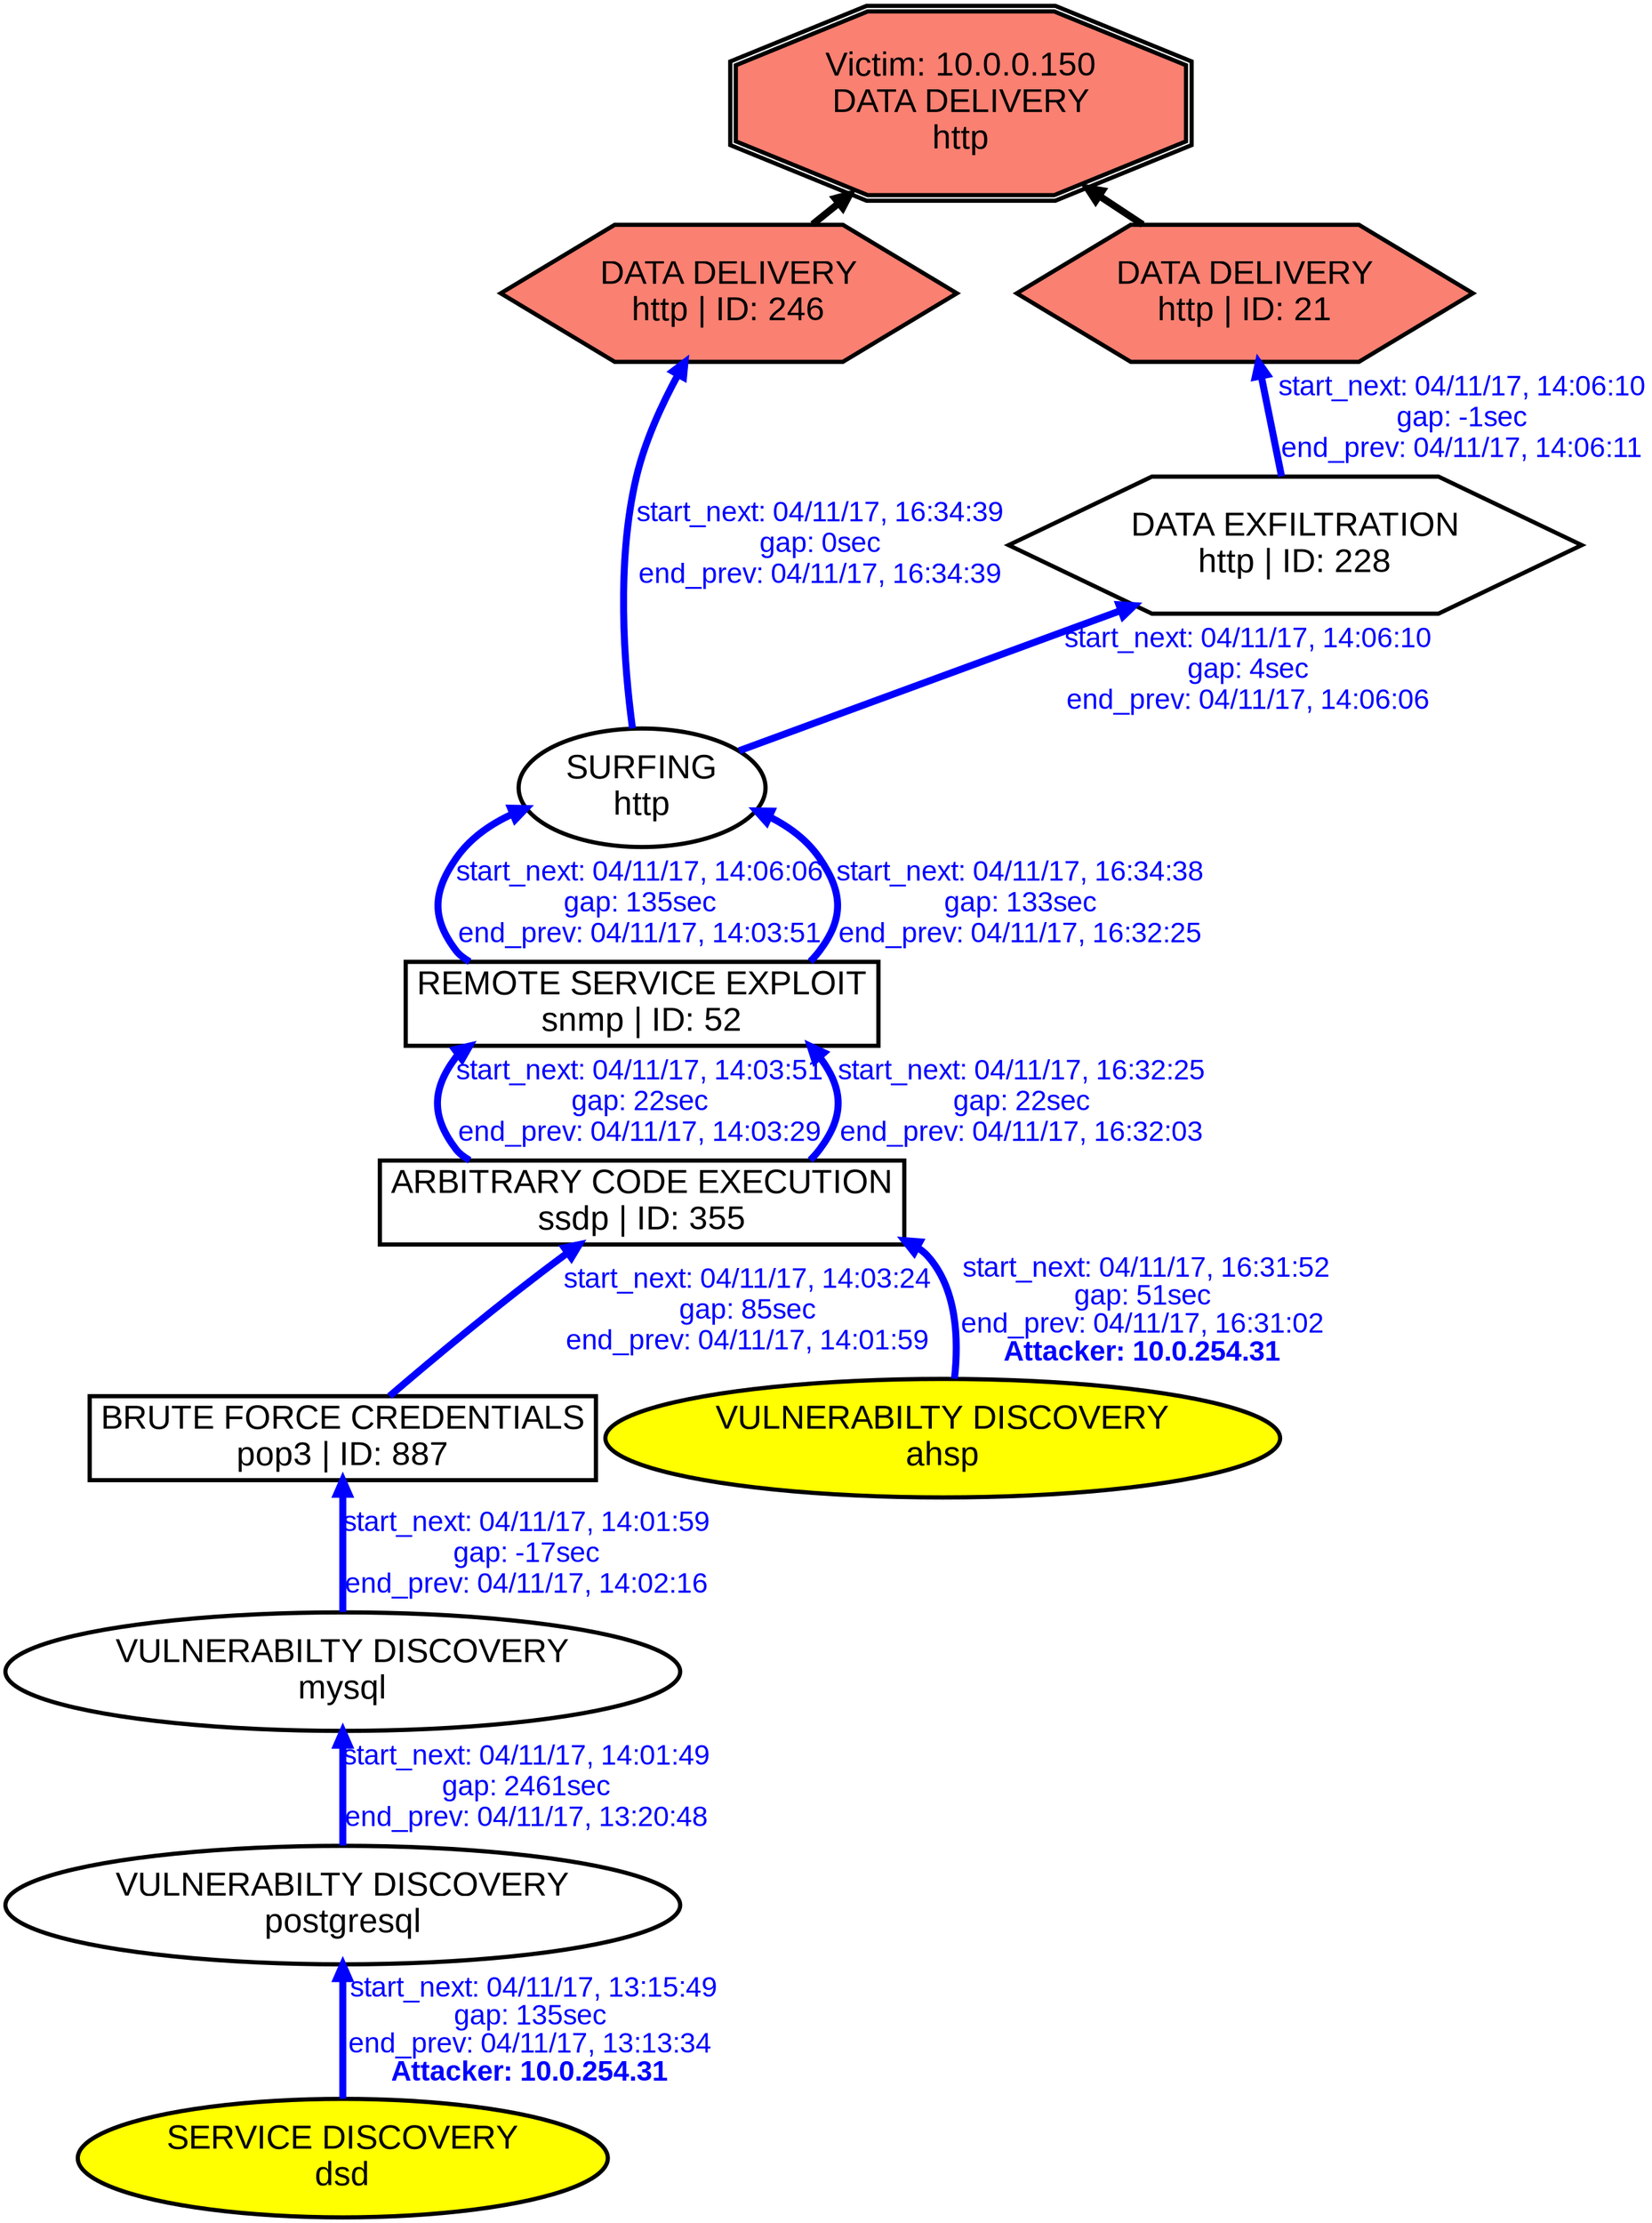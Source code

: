 digraph DATADELIVERYhttp {
rankdir="BT"; 
 graph [ nodesep="0.1", ranksep="0.02"] 
 node [ fontname=Arial, fontsize=24,penwidth=3]; 
 edge [ fontname=Arial, fontsize=20,penwidth=5 ];
"Victim: 10.0.0.150
DATA DELIVERY
http" [shape=doubleoctagon, style=filled, fillcolor=salmon];
{ rank = max; "Victim: 10.0.0.150
DATA DELIVERY
http"}
"DATA DELIVERY
http | ID: 21" -> "Victim: 10.0.0.150
DATA DELIVERY
http"
"DATA DELIVERY
http | ID: 21" [style=filled, fillcolor= salmon]
"DATA DELIVERY
http | ID: 246" -> "Victim: 10.0.0.150
DATA DELIVERY
http"
"DATA DELIVERY
http | ID: 246" [style=filled, fillcolor= salmon]
{ rank=same; "DATA DELIVERY
http | ID: 21" "DATA DELIVERY
http | ID: 246"}
"SERVICE DISCOVERY
dsd" [style=filled, fillcolor= yellow]
"SERVICE DISCOVERY
dsd" -> "VULNERABILTY DISCOVERY
postgresql" [ color=blue] [label=<<font color="blue"> start_next: 04/11/17, 13:15:49<br/>gap: 135sec<br/>end_prev: 04/11/17, 13:13:34</font><br/><font color="blue"><b>Attacker: 10.0.254.31</b></font>>]
"VULNERABILTY DISCOVERY
postgresql" -> "VULNERABILTY DISCOVERY
mysql" [ label="start_next: 04/11/17, 14:01:49
gap: 2461sec
end_prev: 04/11/17, 13:20:48"][ fontcolor="blue" color=blue]
"VULNERABILTY DISCOVERY
mysql" -> "BRUTE FORCE CREDENTIALS
pop3 | ID: 887" [ label="start_next: 04/11/17, 14:01:59
gap: -17sec
end_prev: 04/11/17, 14:02:16"][ fontcolor="blue" color=blue]
"BRUTE FORCE CREDENTIALS
pop3 | ID: 887" -> "ARBITRARY CODE EXECUTION
ssdp | ID: 355" [ label="start_next: 04/11/17, 14:03:24
gap: 85sec
end_prev: 04/11/17, 14:01:59"][ fontcolor="blue" color=blue]
"ARBITRARY CODE EXECUTION
ssdp | ID: 355" -> "REMOTE SERVICE EXPLOIT
snmp | ID: 52" [ label="start_next: 04/11/17, 14:03:51
gap: 22sec
end_prev: 04/11/17, 14:03:29"][ fontcolor="blue" color=blue]
"REMOTE SERVICE EXPLOIT
snmp | ID: 52" -> "SURFING
http" [ label="start_next: 04/11/17, 14:06:06
gap: 135sec
end_prev: 04/11/17, 14:03:51"][ fontcolor="blue" color=blue]
"SURFING
http" -> "DATA EXFILTRATION
http | ID: 228" [ label="start_next: 04/11/17, 14:06:10
gap: 4sec
end_prev: 04/11/17, 14:06:06"][ fontcolor="blue" color=blue]
"DATA EXFILTRATION
http | ID: 228" -> "DATA DELIVERY
http | ID: 21" [ label="start_next: 04/11/17, 14:06:10
gap: -1sec
end_prev: 04/11/17, 14:06:11"][ fontcolor="blue" color=blue]
"VULNERABILTY DISCOVERY
ahsp" [style=filled, fillcolor= yellow]
"VULNERABILTY DISCOVERY
ahsp" -> "ARBITRARY CODE EXECUTION
ssdp | ID: 355" [ color=blue] [label=<<font color="blue"> start_next: 04/11/17, 16:31:52<br/>gap: 51sec<br/>end_prev: 04/11/17, 16:31:02</font><br/><font color="blue"><b>Attacker: 10.0.254.31</b></font>>]
"ARBITRARY CODE EXECUTION
ssdp | ID: 355" -> "REMOTE SERVICE EXPLOIT
snmp | ID: 52" [ label="start_next: 04/11/17, 16:32:25
gap: 22sec
end_prev: 04/11/17, 16:32:03"][ fontcolor="blue" color=blue]
"REMOTE SERVICE EXPLOIT
snmp | ID: 52" -> "SURFING
http" [ label="start_next: 04/11/17, 16:34:38
gap: 133sec
end_prev: 04/11/17, 16:32:25"][ fontcolor="blue" color=blue]
"SURFING
http" -> "DATA DELIVERY
http | ID: 246" [ label="start_next: 04/11/17, 16:34:39
gap: 0sec
end_prev: 04/11/17, 16:34:39"][ fontcolor="blue" color=blue]
"SERVICE DISCOVERY
dsd" [shape=oval]
"SERVICE DISCOVERY
dsd" [tooltip="ET SCAN Potential VNC Scan 5900-5920"]
"VULNERABILTY DISCOVERY
postgresql" [shape=oval]
"VULNERABILTY DISCOVERY
postgresql" [tooltip="ET POLICY Suspicious inbound to Oracle SQL port 1521
ET POLICY Suspicious inbound to PostgreSQL port 5432"]
"VULNERABILTY DISCOVERY
mysql" [shape=oval]
"VULNERABILTY DISCOVERY
mysql" [tooltip="ET POLICY Suspicious inbound to MSSQL port 1433
ET POLICY Suspicious inbound to mySQL port 3306"]
"BRUTE FORCE CREDENTIALS
pop3 | ID: 887" [shape=box]
"BRUTE FORCE CREDENTIALS
pop3 | ID: 887" [tooltip="ET SCAN Rapid POP3 Connections - Possible Brute Force Attack"]
"ARBITRARY CODE EXECUTION
ssdp | ID: 355" [shape=box]
"ARBITRARY CODE EXECUTION
ssdp | ID: 355" [tooltip="GPL MISC UPnP malformed advertisement"]
"REMOTE SERVICE EXPLOIT
snmp | ID: 52" [shape=box]
"REMOTE SERVICE EXPLOIT
snmp | ID: 52" [tooltip="ET SNMP Samsung Printer SNMP Hardcode RW Community String"]
"SURFING
http" [shape=oval]
"SURFING
http" [tooltip="ET WEB_SERVER WEB-PHP phpinfo access"]
"DATA EXFILTRATION
http | ID: 228" [shape=hexagon]
"DATA EXFILTRATION
http | ID: 228" [tooltip="ET WEB_SPECIFIC_APPS PHP-CGI query string parameter vulnerability"]
"DATA DELIVERY
http | ID: 21" [shape=hexagon]
"DATA DELIVERY
http | ID: 21" [tooltip="ET WEB_SERVER PHP Possible php Remote File Inclusion Attempt
ET WEB_SERVER PHP tags in HTTP POST"]
"VULNERABILTY DISCOVERY
ahsp" [shape=oval]
"VULNERABILTY DISCOVERY
ahsp" [tooltip="ET POLICY Suspicious inbound to mySQL port 3306
ET POLICY Suspicious inbound to mSQL port 4333"]
"DATA DELIVERY
http | ID: 246" [shape=hexagon]
"DATA DELIVERY
http | ID: 246" [tooltip="ET WEB_SERVER PHP Possible php Remote File Inclusion Attempt
ET WEB_SERVER PHP tags in HTTP POST
GPL WEB_SERVER perl post attempt"]
}
